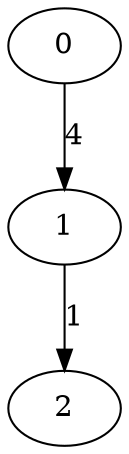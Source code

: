 digraph G {
	graph [bb="0,0,54,210"];
	node [label="\N"];
	1	 [height=0.5,
		pos="27,105",
		width=0.75];
	2	 [height=0.5,
		pos="27,18",
		width=0.75];
	1 -> 2	 [label=1,
		lp="30.5,61.5",
		pos="e,27,36.175 27,86.799 27,75.163 27,59.548 27,46.237"];
	0	 [height=0.5,
		pos="27,192",
		width=0.75];
	0 -> 1	 [label=4,
		lp="30.5,148.5",
		pos="e,27,123.18 27,173.8 27,162.16 27,146.55 27,133.24"];
}
